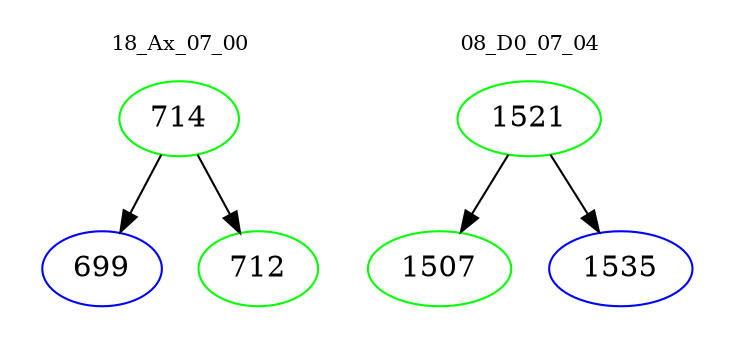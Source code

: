 digraph{
subgraph cluster_0 {
color = white
label = "18_Ax_07_00";
fontsize=10;
T0_714 [label="714", color="green"]
T0_714 -> T0_699 [color="black"]
T0_699 [label="699", color="blue"]
T0_714 -> T0_712 [color="black"]
T0_712 [label="712", color="green"]
}
subgraph cluster_1 {
color = white
label = "08_D0_07_04";
fontsize=10;
T1_1521 [label="1521", color="green"]
T1_1521 -> T1_1507 [color="black"]
T1_1507 [label="1507", color="green"]
T1_1521 -> T1_1535 [color="black"]
T1_1535 [label="1535", color="blue"]
}
}
